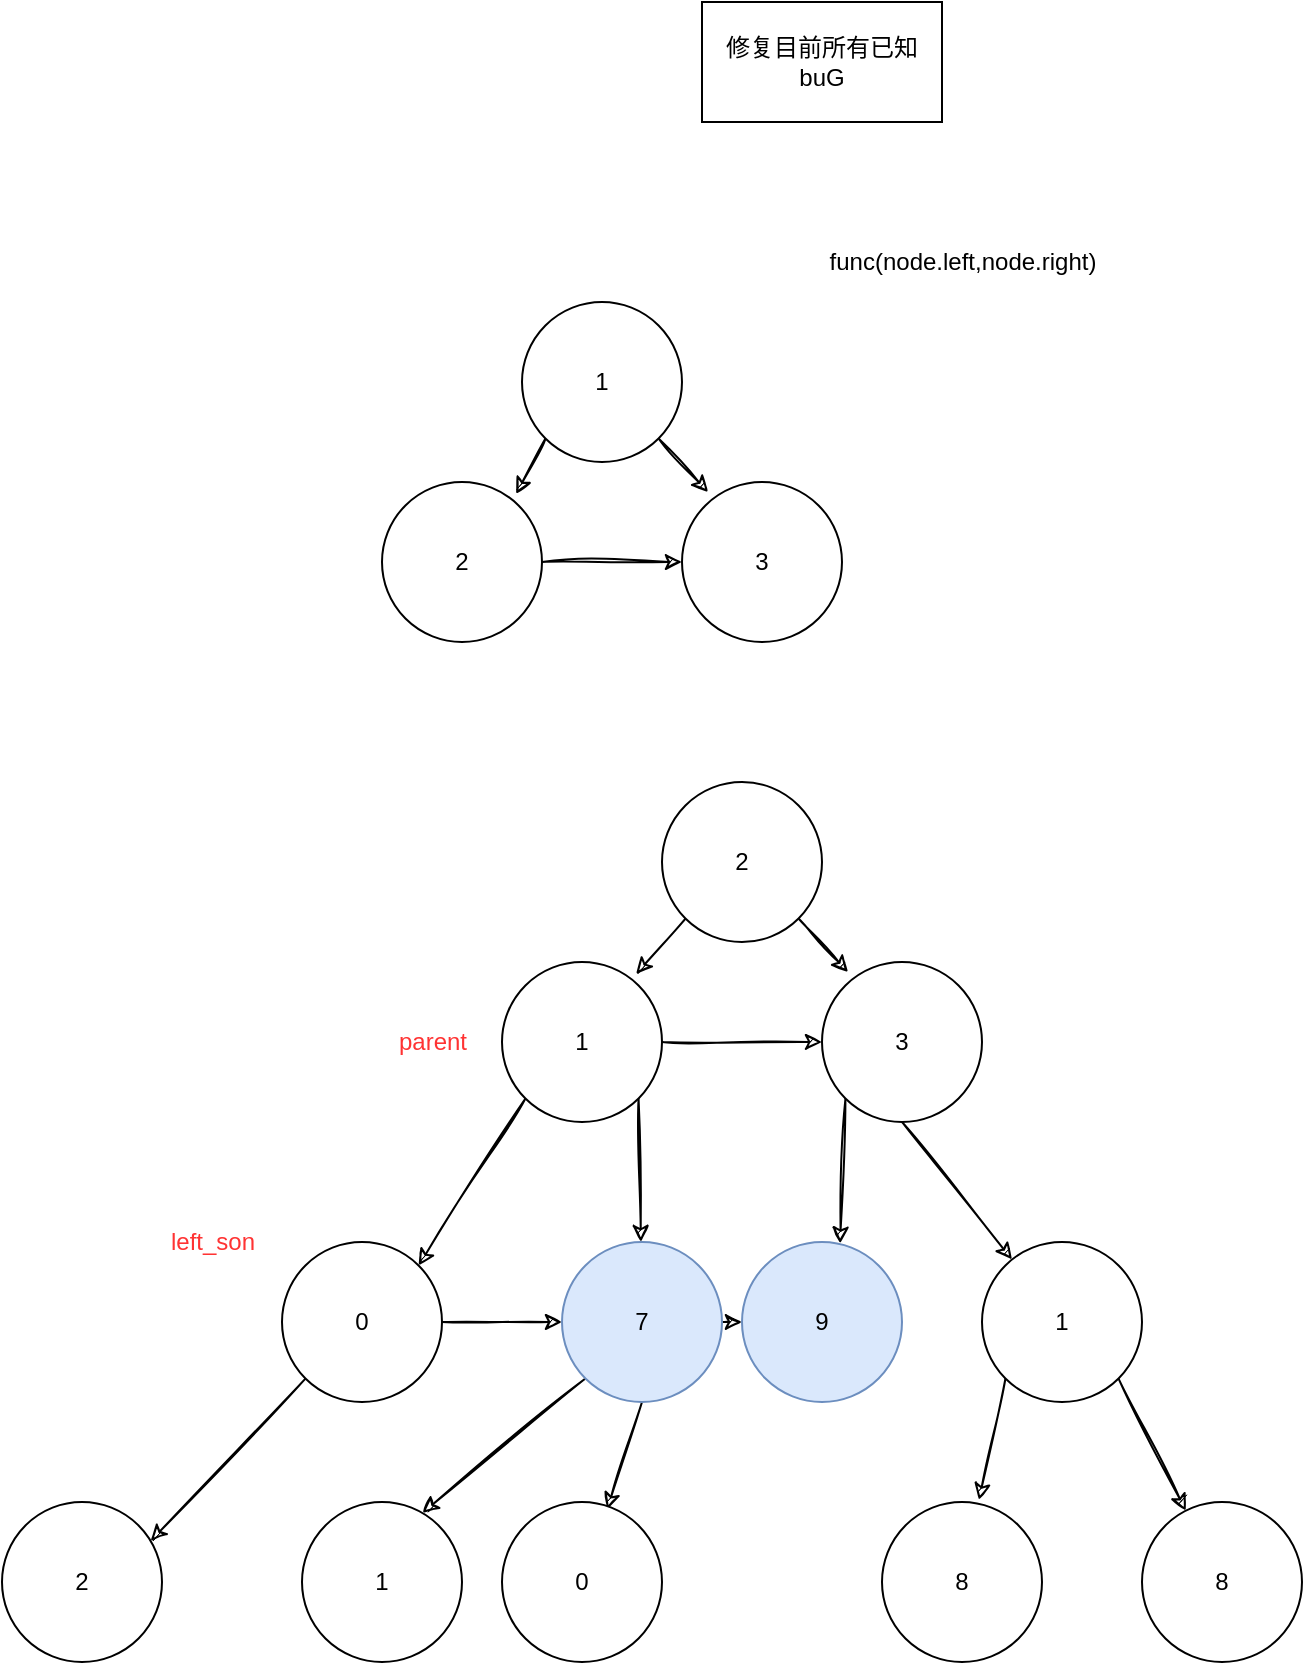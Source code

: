 <mxfile version="13.8.8" type="github"><diagram id="-f2SDtOFZqUVUdd2rqq0" name="第 1 页"><mxGraphModel dx="2218" dy="804" grid="1" gridSize="10" guides="1" tooltips="1" connect="1" arrows="1" fold="1" page="1" pageScale="1" pageWidth="827" pageHeight="1169" math="0" shadow="0"><root><mxCell id="0"/><mxCell id="1" parent="0"/><mxCell id="ZBio8g6G1Wz43Pf3nYED-63" value="修复目前所有已知buG" style="rounded=0;whiteSpace=wrap;html=1;" vertex="1" parent="1"><mxGeometry x="300" y="160" width="120" height="60" as="geometry"/></mxCell><mxCell id="ZBio8g6G1Wz43Pf3nYED-76" style="edgeStyle=none;rounded=0;orthogonalLoop=1;jettySize=auto;html=1;exitX=1;exitY=1;exitDx=0;exitDy=0;entryX=0.163;entryY=0.063;entryDx=0;entryDy=0;entryPerimeter=0;sketch=1;" edge="1" parent="1" source="ZBio8g6G1Wz43Pf3nYED-68" target="ZBio8g6G1Wz43Pf3nYED-70"><mxGeometry relative="1" as="geometry"/></mxCell><mxCell id="ZBio8g6G1Wz43Pf3nYED-77" style="edgeStyle=none;rounded=0;orthogonalLoop=1;jettySize=auto;html=1;exitX=0;exitY=1;exitDx=0;exitDy=0;entryX=0.838;entryY=0.075;entryDx=0;entryDy=0;entryPerimeter=0;sketch=1;" edge="1" parent="1" source="ZBio8g6G1Wz43Pf3nYED-68" target="ZBio8g6G1Wz43Pf3nYED-69"><mxGeometry relative="1" as="geometry"/></mxCell><mxCell id="ZBio8g6G1Wz43Pf3nYED-68" value="1" style="ellipse;whiteSpace=wrap;html=1;aspect=fixed;" vertex="1" parent="1"><mxGeometry x="210" y="310" width="80" height="80" as="geometry"/></mxCell><mxCell id="ZBio8g6G1Wz43Pf3nYED-74" style="edgeStyle=orthogonalEdgeStyle;rounded=0;orthogonalLoop=1;jettySize=auto;html=1;exitX=1;exitY=0.5;exitDx=0;exitDy=0;entryX=0;entryY=0.5;entryDx=0;entryDy=0;sketch=1;" edge="1" parent="1" source="ZBio8g6G1Wz43Pf3nYED-69" target="ZBio8g6G1Wz43Pf3nYED-70"><mxGeometry relative="1" as="geometry"/></mxCell><mxCell id="ZBio8g6G1Wz43Pf3nYED-69" value="2" style="ellipse;whiteSpace=wrap;html=1;aspect=fixed;" vertex="1" parent="1"><mxGeometry x="140" y="400" width="80" height="80" as="geometry"/></mxCell><mxCell id="ZBio8g6G1Wz43Pf3nYED-70" value="3" style="ellipse;whiteSpace=wrap;html=1;aspect=fixed;" vertex="1" parent="1"><mxGeometry x="290" y="400" width="80" height="80" as="geometry"/></mxCell><mxCell id="ZBio8g6G1Wz43Pf3nYED-78" value="func(node.left,node.right)" style="text;html=1;align=center;verticalAlign=middle;resizable=0;points=[];autosize=1;" vertex="1" parent="1"><mxGeometry x="355" y="280" width="150" height="20" as="geometry"/></mxCell><mxCell id="ZBio8g6G1Wz43Pf3nYED-103" style="edgeStyle=none;rounded=0;sketch=1;orthogonalLoop=1;jettySize=auto;html=1;exitX=1;exitY=0.5;exitDx=0;exitDy=0;entryX=0;entryY=0.5;entryDx=0;entryDy=0;" edge="1" parent="1" source="ZBio8g6G1Wz43Pf3nYED-83" target="ZBio8g6G1Wz43Pf3nYED-97"><mxGeometry relative="1" as="geometry"/></mxCell><mxCell id="ZBio8g6G1Wz43Pf3nYED-109" style="edgeStyle=none;rounded=0;sketch=1;orthogonalLoop=1;jettySize=auto;html=1;exitX=0;exitY=1;exitDx=0;exitDy=0;entryX=0.929;entryY=0.244;entryDx=0;entryDy=0;entryPerimeter=0;" edge="1" parent="1" source="ZBio8g6G1Wz43Pf3nYED-83" target="ZBio8g6G1Wz43Pf3nYED-106"><mxGeometry relative="1" as="geometry"/></mxCell><mxCell id="ZBio8g6G1Wz43Pf3nYED-83" value="0" style="ellipse;whiteSpace=wrap;html=1;aspect=fixed;" vertex="1" parent="1"><mxGeometry x="90" y="780" width="80" height="80" as="geometry"/></mxCell><mxCell id="ZBio8g6G1Wz43Pf3nYED-91" style="edgeStyle=none;rounded=0;orthogonalLoop=1;jettySize=auto;html=1;exitX=1;exitY=1;exitDx=0;exitDy=0;entryX=0.163;entryY=0.063;entryDx=0;entryDy=0;entryPerimeter=0;sketch=1;" edge="1" parent="1" source="ZBio8g6G1Wz43Pf3nYED-93" target="ZBio8g6G1Wz43Pf3nYED-96"><mxGeometry relative="1" as="geometry"/></mxCell><mxCell id="ZBio8g6G1Wz43Pf3nYED-92" style="edgeStyle=none;rounded=0;orthogonalLoop=1;jettySize=auto;html=1;exitX=0;exitY=1;exitDx=0;exitDy=0;entryX=0.838;entryY=0.075;entryDx=0;entryDy=0;entryPerimeter=0;sketch=1;" edge="1" parent="1" source="ZBio8g6G1Wz43Pf3nYED-93" target="ZBio8g6G1Wz43Pf3nYED-95"><mxGeometry relative="1" as="geometry"/></mxCell><mxCell id="ZBio8g6G1Wz43Pf3nYED-93" value="2" style="ellipse;whiteSpace=wrap;html=1;aspect=fixed;" vertex="1" parent="1"><mxGeometry x="280" y="550" width="80" height="80" as="geometry"/></mxCell><mxCell id="ZBio8g6G1Wz43Pf3nYED-94" style="edgeStyle=orthogonalEdgeStyle;rounded=0;orthogonalLoop=1;jettySize=auto;html=1;exitX=1;exitY=0.5;exitDx=0;exitDy=0;entryX=0;entryY=0.5;entryDx=0;entryDy=0;sketch=1;" edge="1" parent="1" source="ZBio8g6G1Wz43Pf3nYED-95" target="ZBio8g6G1Wz43Pf3nYED-96"><mxGeometry relative="1" as="geometry"/></mxCell><mxCell id="ZBio8g6G1Wz43Pf3nYED-98" style="edgeStyle=none;rounded=0;sketch=1;orthogonalLoop=1;jettySize=auto;html=1;exitX=0;exitY=1;exitDx=0;exitDy=0;entryX=1;entryY=0;entryDx=0;entryDy=0;" edge="1" parent="1" source="ZBio8g6G1Wz43Pf3nYED-95" target="ZBio8g6G1Wz43Pf3nYED-83"><mxGeometry relative="1" as="geometry"/></mxCell><mxCell id="ZBio8g6G1Wz43Pf3nYED-104" style="edgeStyle=none;rounded=0;sketch=1;orthogonalLoop=1;jettySize=auto;html=1;exitX=1;exitY=1;exitDx=0;exitDy=0;" edge="1" parent="1" source="ZBio8g6G1Wz43Pf3nYED-95" target="ZBio8g6G1Wz43Pf3nYED-97"><mxGeometry relative="1" as="geometry"/></mxCell><mxCell id="ZBio8g6G1Wz43Pf3nYED-95" value="1" style="ellipse;whiteSpace=wrap;html=1;aspect=fixed;" vertex="1" parent="1"><mxGeometry x="200" y="640" width="80" height="80" as="geometry"/></mxCell><mxCell id="ZBio8g6G1Wz43Pf3nYED-118" style="edgeStyle=none;rounded=0;sketch=1;orthogonalLoop=1;jettySize=auto;html=1;exitX=0;exitY=1;exitDx=0;exitDy=0;entryX=0.613;entryY=0.009;entryDx=0;entryDy=0;entryPerimeter=0;" edge="1" parent="1" source="ZBio8g6G1Wz43Pf3nYED-96" target="ZBio8g6G1Wz43Pf3nYED-105"><mxGeometry relative="1" as="geometry"/></mxCell><mxCell id="ZBio8g6G1Wz43Pf3nYED-119" style="edgeStyle=none;rounded=0;sketch=1;orthogonalLoop=1;jettySize=auto;html=1;exitX=0.5;exitY=1;exitDx=0;exitDy=0;" edge="1" parent="1" source="ZBio8g6G1Wz43Pf3nYED-96" target="ZBio8g6G1Wz43Pf3nYED-107"><mxGeometry relative="1" as="geometry"/></mxCell><mxCell id="ZBio8g6G1Wz43Pf3nYED-96" value="3" style="ellipse;whiteSpace=wrap;html=1;aspect=fixed;" vertex="1" parent="1"><mxGeometry x="360" y="640" width="80" height="80" as="geometry"/></mxCell><mxCell id="ZBio8g6G1Wz43Pf3nYED-111" style="edgeStyle=none;rounded=0;sketch=1;orthogonalLoop=1;jettySize=auto;html=1;exitX=0;exitY=1;exitDx=0;exitDy=0;entryX=0.753;entryY=0.068;entryDx=0;entryDy=0;entryPerimeter=0;" edge="1" parent="1" source="ZBio8g6G1Wz43Pf3nYED-97" target="ZBio8g6G1Wz43Pf3nYED-110"><mxGeometry relative="1" as="geometry"/></mxCell><mxCell id="ZBio8g6G1Wz43Pf3nYED-113" style="edgeStyle=none;rounded=0;sketch=1;orthogonalLoop=1;jettySize=auto;html=1;exitX=0.5;exitY=1;exitDx=0;exitDy=0;entryX=0.657;entryY=0.046;entryDx=0;entryDy=0;entryPerimeter=0;" edge="1" parent="1" source="ZBio8g6G1Wz43Pf3nYED-97" target="ZBio8g6G1Wz43Pf3nYED-112"><mxGeometry relative="1" as="geometry"/></mxCell><mxCell id="ZBio8g6G1Wz43Pf3nYED-120" style="edgeStyle=none;rounded=0;sketch=1;orthogonalLoop=1;jettySize=auto;html=1;exitX=1;exitY=0.5;exitDx=0;exitDy=0;entryX=0;entryY=0.5;entryDx=0;entryDy=0;" edge="1" parent="1" source="ZBio8g6G1Wz43Pf3nYED-97" target="ZBio8g6G1Wz43Pf3nYED-105"><mxGeometry relative="1" as="geometry"/></mxCell><mxCell id="ZBio8g6G1Wz43Pf3nYED-97" value="7" style="ellipse;whiteSpace=wrap;html=1;aspect=fixed;fillColor=#dae8fc;strokeColor=#6c8ebf;" vertex="1" parent="1"><mxGeometry x="230" y="780" width="80" height="80" as="geometry"/></mxCell><mxCell id="ZBio8g6G1Wz43Pf3nYED-105" value="9" style="ellipse;whiteSpace=wrap;html=1;aspect=fixed;fillColor=#dae8fc;strokeColor=#6c8ebf;" vertex="1" parent="1"><mxGeometry x="320" y="780" width="80" height="80" as="geometry"/></mxCell><mxCell id="ZBio8g6G1Wz43Pf3nYED-106" value="2" style="ellipse;whiteSpace=wrap;html=1;aspect=fixed;" vertex="1" parent="1"><mxGeometry x="-50" y="910" width="80" height="80" as="geometry"/></mxCell><mxCell id="ZBio8g6G1Wz43Pf3nYED-116" style="edgeStyle=none;rounded=0;sketch=1;orthogonalLoop=1;jettySize=auto;html=1;exitX=0;exitY=1;exitDx=0;exitDy=0;entryX=0.606;entryY=-0.013;entryDx=0;entryDy=0;entryPerimeter=0;" edge="1" parent="1" source="ZBio8g6G1Wz43Pf3nYED-107" target="ZBio8g6G1Wz43Pf3nYED-114"><mxGeometry relative="1" as="geometry"/></mxCell><mxCell id="ZBio8g6G1Wz43Pf3nYED-117" style="edgeStyle=none;rounded=0;sketch=1;orthogonalLoop=1;jettySize=auto;html=1;exitX=1;exitY=1;exitDx=0;exitDy=0;" edge="1" parent="1" source="ZBio8g6G1Wz43Pf3nYED-107" target="ZBio8g6G1Wz43Pf3nYED-115"><mxGeometry relative="1" as="geometry"/></mxCell><mxCell id="ZBio8g6G1Wz43Pf3nYED-107" value="1" style="ellipse;whiteSpace=wrap;html=1;aspect=fixed;" vertex="1" parent="1"><mxGeometry x="440" y="780" width="80" height="80" as="geometry"/></mxCell><mxCell id="ZBio8g6G1Wz43Pf3nYED-110" value="1" style="ellipse;whiteSpace=wrap;html=1;aspect=fixed;" vertex="1" parent="1"><mxGeometry x="100" y="910" width="80" height="80" as="geometry"/></mxCell><mxCell id="ZBio8g6G1Wz43Pf3nYED-112" value="0" style="ellipse;whiteSpace=wrap;html=1;aspect=fixed;" vertex="1" parent="1"><mxGeometry x="200" y="910" width="80" height="80" as="geometry"/></mxCell><mxCell id="ZBio8g6G1Wz43Pf3nYED-114" value="8" style="ellipse;whiteSpace=wrap;html=1;aspect=fixed;" vertex="1" parent="1"><mxGeometry x="390" y="910" width="80" height="80" as="geometry"/></mxCell><mxCell id="ZBio8g6G1Wz43Pf3nYED-115" value="8" style="ellipse;whiteSpace=wrap;html=1;aspect=fixed;" vertex="1" parent="1"><mxGeometry x="520" y="910" width="80" height="80" as="geometry"/></mxCell><mxCell id="ZBio8g6G1Wz43Pf3nYED-122" value="parent" style="text;html=1;align=center;verticalAlign=middle;resizable=0;points=[];autosize=1;fontColor=#FF3333;" vertex="1" parent="1"><mxGeometry x="140" y="670" width="50" height="20" as="geometry"/></mxCell><mxCell id="ZBio8g6G1Wz43Pf3nYED-123" value="left_son" style="text;html=1;align=center;verticalAlign=middle;resizable=0;points=[];autosize=1;fontColor=#FF3333;" vertex="1" parent="1"><mxGeometry x="25" y="770" width="60" height="20" as="geometry"/></mxCell></root></mxGraphModel></diagram></mxfile>